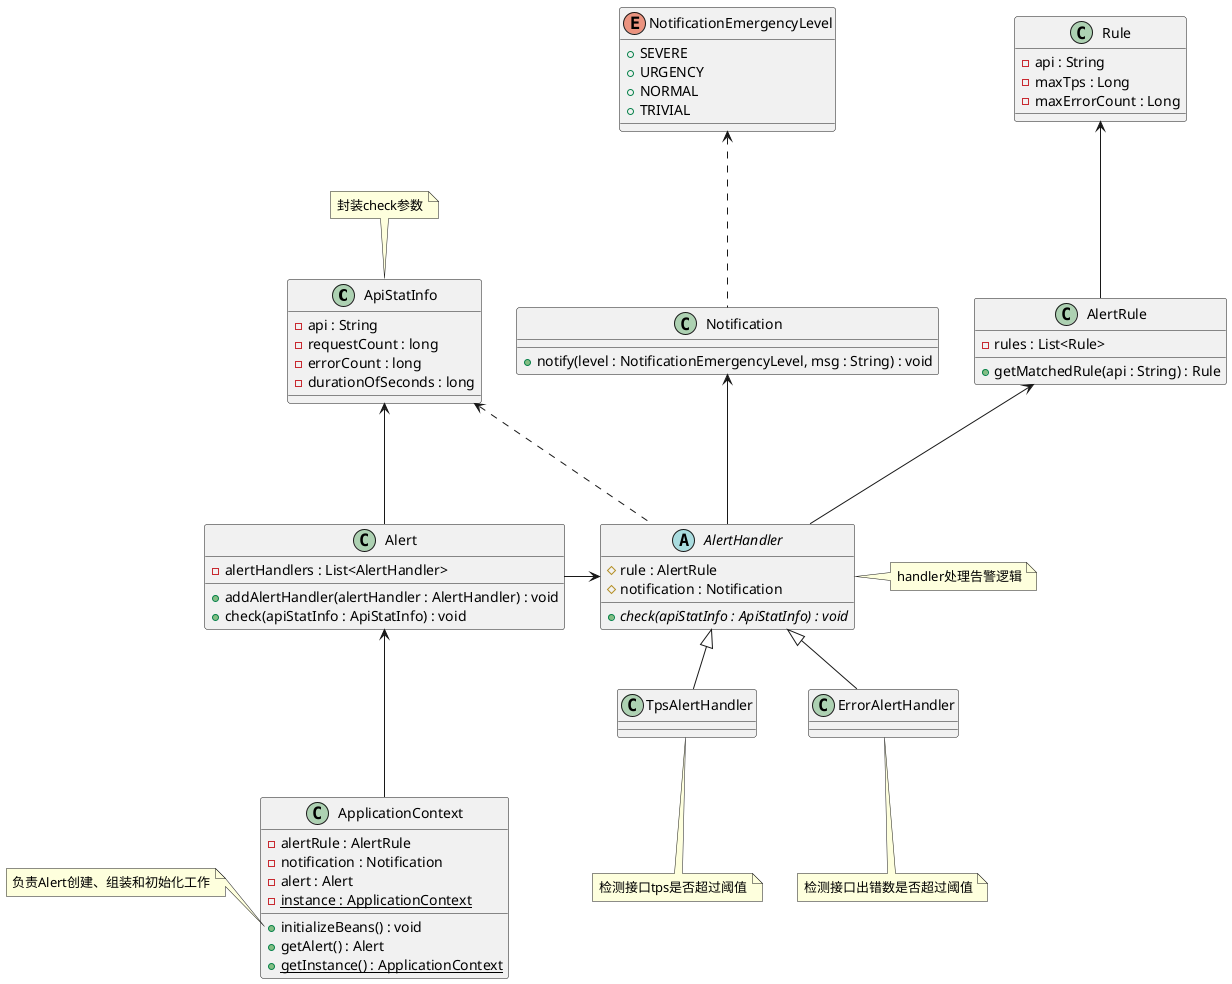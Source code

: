 @startuml
class ApiStatInfo {
    - api : String
    - requestCount : long
    - errorCount : long
    - durationOfSeconds : long
}
note top of ApiStatInfo: 封装check参数
class Rule {
    - api : String
    - maxTps : Long
    - maxErrorCount : Long
}
enum NotificationEmergencyLevel {
    + SEVERE
    + URGENCY
    + NORMAL
    + TRIVIAL
}
class Notification {
    + notify(level : NotificationEmergencyLevel, msg : String) : void
}
NotificationEmergencyLevel <... Notification
class AlertRule {
    - rules : List<Rule>
    + getMatchedRule(api : String) : Rule
}
Rule <--- AlertRule
abstract class AlertHandler {
    # rule : AlertRule
    # notification : Notification
    + {abstract} check(apiStatInfo : ApiStatInfo) : void
}
AlertRule <--- AlertHandler
Notification <--- AlertHandler
ApiStatInfo <... AlertHandler
note right of AlertHandler: handler处理告警逻辑
class Alert {
    - alertHandlers : List<AlertHandler>
    + addAlertHandler(alertHandler : AlertHandler) : void
    + check(apiStatInfo : ApiStatInfo) : void
}
AlertHandler <--left- Alert
ApiStatInfo <--- Alert
class TpsAlertHandler extends AlertHandler {
}
note bottom of TpsAlertHandler: 检测接口tps是否超过阈值
class ErrorAlertHandler extends AlertHandler {
}
note bottom of ErrorAlertHandler: 检测接口出错数是否超过阈值
class ApplicationContext {
    - alertRule : AlertRule
    - notification : Notification
    - alert : Alert
    - {static} instance : ApplicationContext
    + initializeBeans() : void
    + getAlert() : Alert
    + {static} getInstance() : ApplicationContext
}
Alert <--- ApplicationContext
note left of ApplicationContext::initializeBeans
    负责Alert创建、组装和初始化工作
end note
@enduml
